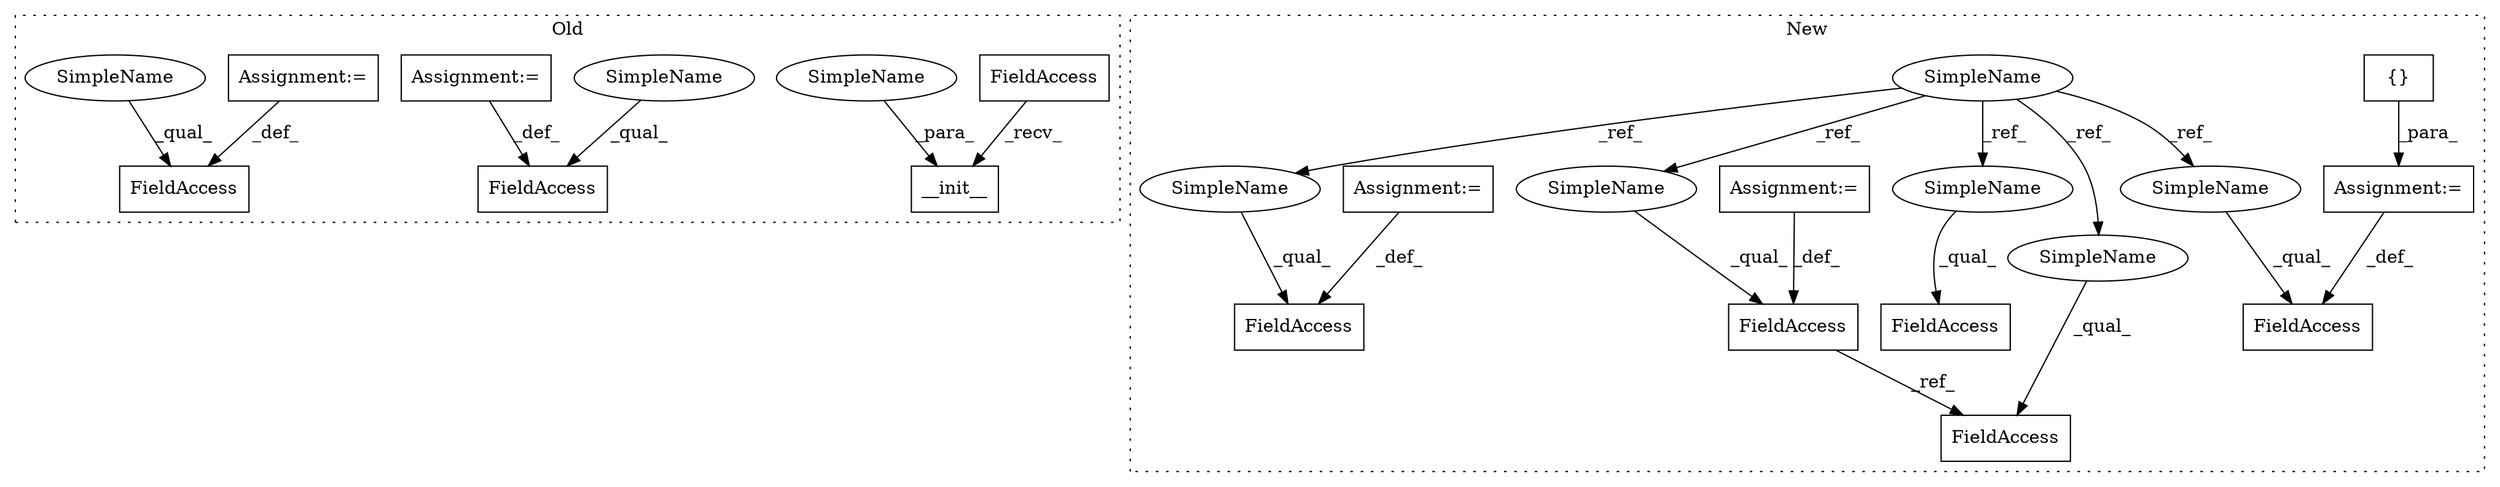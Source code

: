 digraph G {
subgraph cluster0 {
1 [label="__init__" a="32" s="25507,25520" l="9,1" shape="box"];
10 [label="FieldAccess" a="22" s="25476" l="30" shape="box"];
12 [label="FieldAccess" a="22" s="25632" l="10" shape="box"];
13 [label="FieldAccess" a="22" s="25684" l="10" shape="box"];
15 [label="Assignment:=" a="7" s="25694" l="1" shape="box"];
16 [label="Assignment:=" a="7" s="25642" l="1" shape="box"];
22 [label="SimpleName" a="42" s="25516" l="4" shape="ellipse"];
23 [label="SimpleName" a="42" s="25632" l="4" shape="ellipse"];
24 [label="SimpleName" a="42" s="25684" l="4" shape="ellipse"];
label = "Old";
style="dotted";
}
subgraph cluster1 {
2 [label="{}" a="4" s="28109" l="2" shape="box"];
3 [label="FieldAccess" a="22" s="28066" l="25" shape="box"];
4 [label="Assignment:=" a="7" s="28091" l="1" shape="box"];
5 [label="SimpleName" a="42" s="27789" l="4" shape="ellipse"];
6 [label="FieldAccess" a="22" s="28169" l="10" shape="box"];
7 [label="Assignment:=" a="7" s="28179" l="1" shape="box"];
8 [label="FieldAccess" a="22" s="28030" l="16" shape="box"];
9 [label="FieldAccess" a="22" s="28209" l="16" shape="box"];
11 [label="FieldAccess" a="22" s="28119" l="22" shape="box"];
14 [label="Assignment:=" a="7" s="28046" l="1" shape="box"];
17 [label="SimpleName" a="42" s="28066" l="4" shape="ellipse"];
18 [label="SimpleName" a="42" s="28169" l="4" shape="ellipse"];
19 [label="SimpleName" a="42" s="28119" l="4" shape="ellipse"];
20 [label="SimpleName" a="42" s="28030" l="4" shape="ellipse"];
21 [label="SimpleName" a="42" s="28209" l="4" shape="ellipse"];
label = "New";
style="dotted";
}
2 -> 4 [label="_para_"];
4 -> 3 [label="_def_"];
5 -> 17 [label="_ref_"];
5 -> 18 [label="_ref_"];
5 -> 19 [label="_ref_"];
5 -> 20 [label="_ref_"];
5 -> 21 [label="_ref_"];
7 -> 6 [label="_def_"];
8 -> 9 [label="_ref_"];
10 -> 1 [label="_recv_"];
14 -> 8 [label="_def_"];
15 -> 13 [label="_def_"];
16 -> 12 [label="_def_"];
17 -> 3 [label="_qual_"];
18 -> 6 [label="_qual_"];
19 -> 11 [label="_qual_"];
20 -> 8 [label="_qual_"];
21 -> 9 [label="_qual_"];
22 -> 1 [label="_para_"];
23 -> 12 [label="_qual_"];
24 -> 13 [label="_qual_"];
}